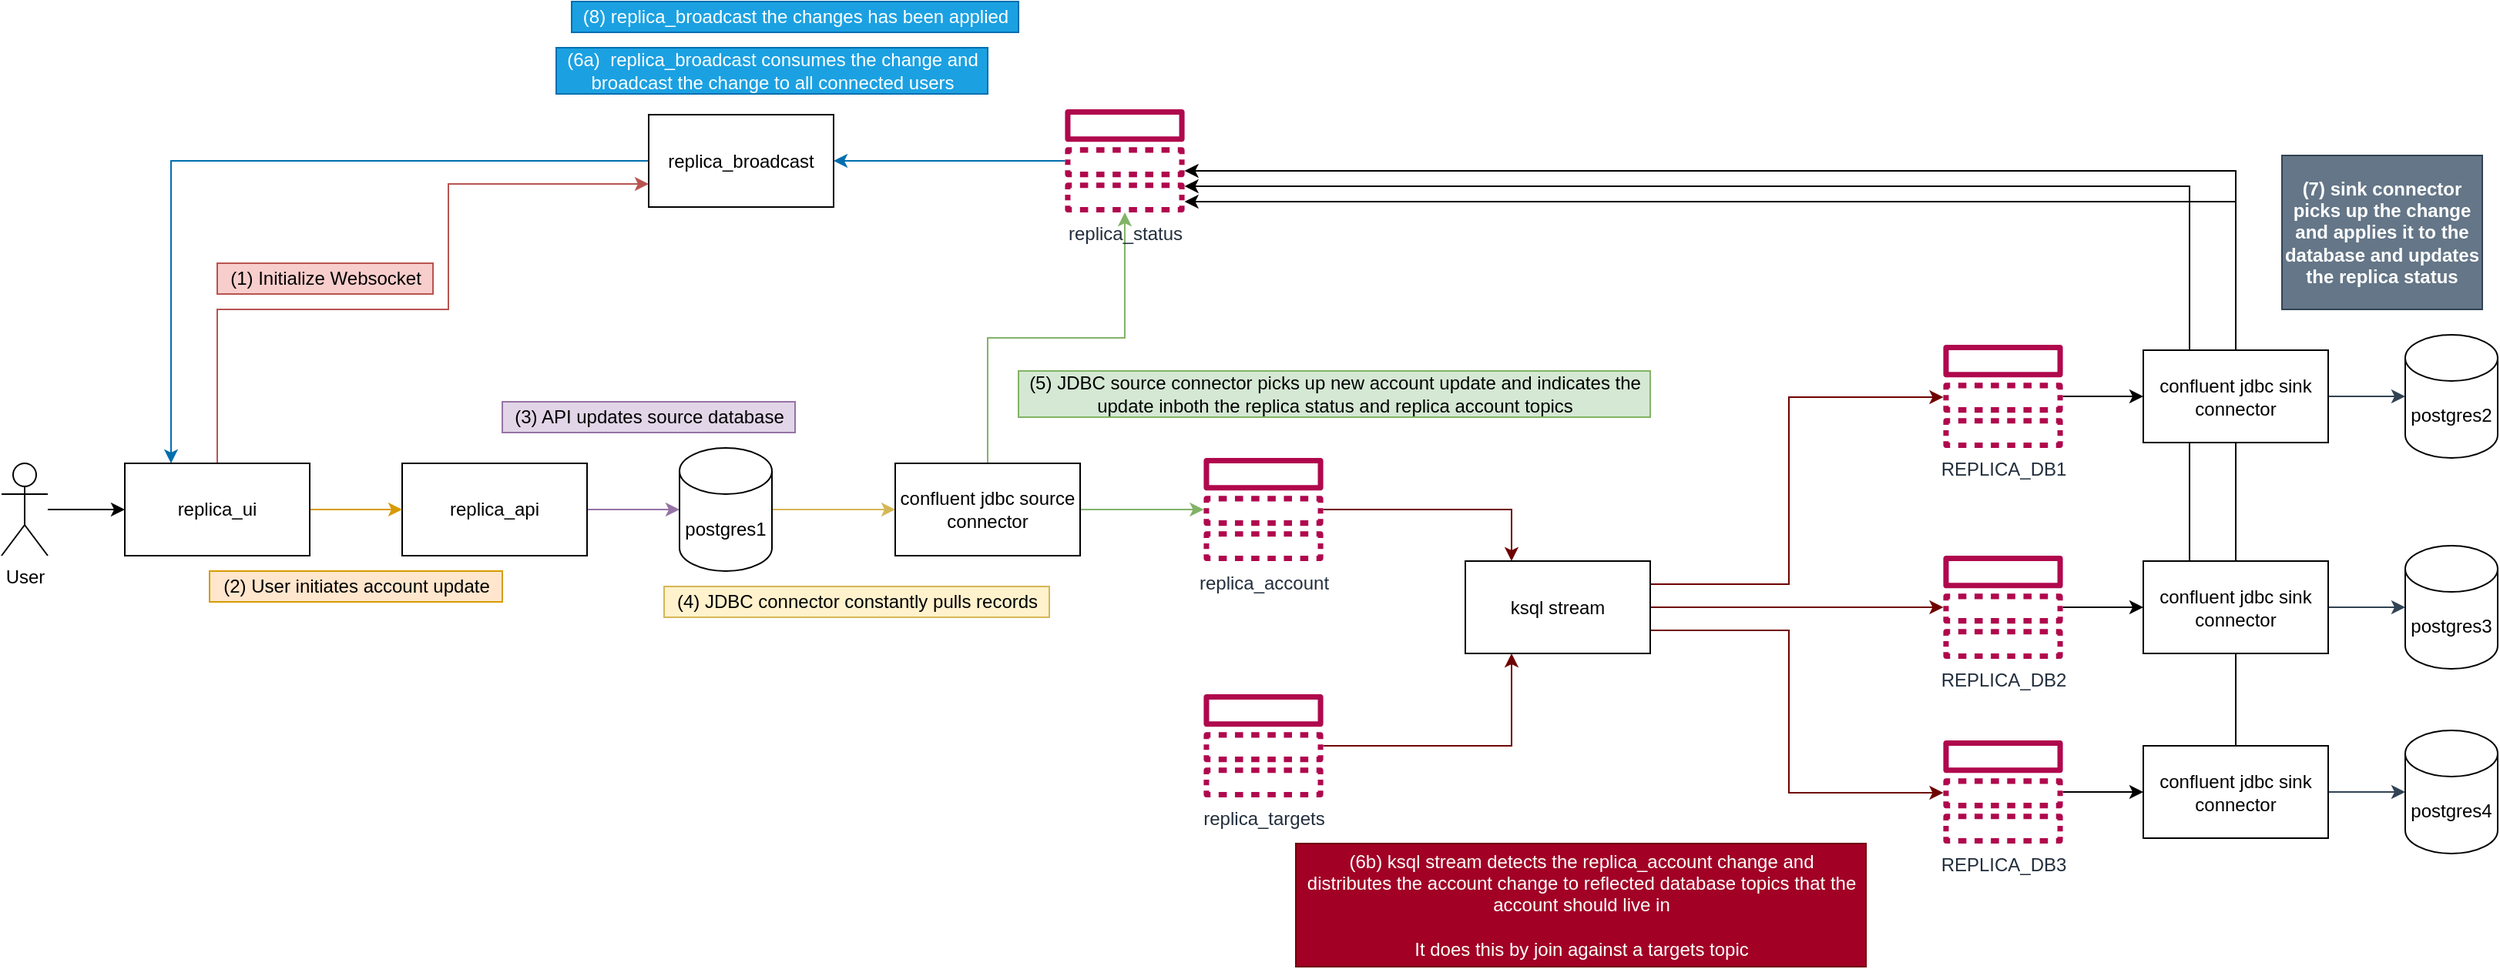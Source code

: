 <mxfile version="16.2.2" type="device"><diagram id="prkRu2CLus7RfYiBp4sP" name="Page-1"><mxGraphModel dx="2912" dy="846" grid="1" gridSize="10" guides="1" tooltips="1" connect="1" arrows="1" fold="1" page="1" pageScale="1" pageWidth="850" pageHeight="1100" math="0" shadow="0"><root><mxCell id="0"/><mxCell id="1" parent="0"/><mxCell id="dwrTQfflx97QwlbGpE-b-5" style="edgeStyle=orthogonalEdgeStyle;rounded=0;orthogonalLoop=1;jettySize=auto;html=1;entryX=0;entryY=0.5;entryDx=0;entryDy=0;entryPerimeter=0;fillColor=#e1d5e7;strokeColor=#9673a6;" parent="1" source="dwrTQfflx97QwlbGpE-b-1" target="dwrTQfflx97QwlbGpE-b-4" edge="1"><mxGeometry relative="1" as="geometry"/></mxCell><mxCell id="dwrTQfflx97QwlbGpE-b-1" value="replica_api" style="rounded=0;whiteSpace=wrap;html=1;" parent="1" vertex="1"><mxGeometry x="20" y="360" width="120" height="60" as="geometry"/></mxCell><mxCell id="dwrTQfflx97QwlbGpE-b-17" style="edgeStyle=orthogonalEdgeStyle;rounded=0;orthogonalLoop=1;jettySize=auto;html=1;entryX=0;entryY=0.5;entryDx=0;entryDy=0;" parent="1" source="dwrTQfflx97QwlbGpE-b-2" target="dwrTQfflx97QwlbGpE-b-16" edge="1"><mxGeometry relative="1" as="geometry"/></mxCell><mxCell id="dwrTQfflx97QwlbGpE-b-2" value="User" style="shape=umlActor;verticalLabelPosition=bottom;verticalAlign=top;html=1;outlineConnect=0;" parent="1" vertex="1"><mxGeometry x="-240" y="360" width="30" height="60" as="geometry"/></mxCell><mxCell id="dwrTQfflx97QwlbGpE-b-7" style="edgeStyle=orthogonalEdgeStyle;rounded=0;orthogonalLoop=1;jettySize=auto;html=1;entryX=0;entryY=0.5;entryDx=0;entryDy=0;fillColor=#fff2cc;strokeColor=#d6b656;" parent="1" source="dwrTQfflx97QwlbGpE-b-4" target="dwrTQfflx97QwlbGpE-b-6" edge="1"><mxGeometry relative="1" as="geometry"/></mxCell><mxCell id="dwrTQfflx97QwlbGpE-b-4" value="postgres1" style="shape=cylinder3;whiteSpace=wrap;html=1;boundedLbl=1;backgroundOutline=1;size=15;" parent="1" vertex="1"><mxGeometry x="200" y="350" width="60" height="80" as="geometry"/></mxCell><mxCell id="dwrTQfflx97QwlbGpE-b-12" style="edgeStyle=orthogonalEdgeStyle;rounded=0;orthogonalLoop=1;jettySize=auto;html=1;exitX=0.5;exitY=0;exitDx=0;exitDy=0;fillColor=#d5e8d4;strokeColor=#82b366;" parent="1" source="dwrTQfflx97QwlbGpE-b-6" target="dwrTQfflx97QwlbGpE-b-9" edge="1"><mxGeometry relative="1" as="geometry"/></mxCell><mxCell id="dwrTQfflx97QwlbGpE-b-27" style="edgeStyle=orthogonalEdgeStyle;rounded=0;orthogonalLoop=1;jettySize=auto;html=1;fillColor=#d5e8d4;strokeColor=#82b366;" parent="1" source="dwrTQfflx97QwlbGpE-b-6" target="dwrTQfflx97QwlbGpE-b-26" edge="1"><mxGeometry relative="1" as="geometry"/></mxCell><mxCell id="dwrTQfflx97QwlbGpE-b-6" value="confluent jdbc source connector" style="rounded=0;whiteSpace=wrap;html=1;" parent="1" vertex="1"><mxGeometry x="340" y="360" width="120" height="60" as="geometry"/></mxCell><mxCell id="dwrTQfflx97QwlbGpE-b-14" style="edgeStyle=orthogonalEdgeStyle;rounded=0;orthogonalLoop=1;jettySize=auto;html=1;entryX=1;entryY=0.5;entryDx=0;entryDy=0;fillColor=#1ba1e2;strokeColor=#006EAF;" parent="1" source="dwrTQfflx97QwlbGpE-b-9" target="dwrTQfflx97QwlbGpE-b-13" edge="1"><mxGeometry relative="1" as="geometry"/></mxCell><mxCell id="dwrTQfflx97QwlbGpE-b-9" value="replica_status" style="sketch=0;outlineConnect=0;fontColor=#232F3E;gradientColor=none;fillColor=#B0084D;strokeColor=none;dashed=0;verticalLabelPosition=bottom;verticalAlign=top;align=center;html=1;fontSize=12;fontStyle=0;aspect=fixed;pointerEvents=1;shape=mxgraph.aws4.topic;" parent="1" vertex="1"><mxGeometry x="450" y="130" width="78" height="67" as="geometry"/></mxCell><mxCell id="dwrTQfflx97QwlbGpE-b-20" style="edgeStyle=orthogonalEdgeStyle;rounded=0;orthogonalLoop=1;jettySize=auto;html=1;entryX=0.25;entryY=0;entryDx=0;entryDy=0;fillColor=#1ba1e2;strokeColor=#006EAF;" parent="1" source="dwrTQfflx97QwlbGpE-b-13" target="dwrTQfflx97QwlbGpE-b-16" edge="1"><mxGeometry relative="1" as="geometry"/></mxCell><mxCell id="dwrTQfflx97QwlbGpE-b-13" value="replica_broadcast" style="rounded=0;whiteSpace=wrap;html=1;" parent="1" vertex="1"><mxGeometry x="180" y="133.5" width="120" height="60" as="geometry"/></mxCell><mxCell id="dwrTQfflx97QwlbGpE-b-18" style="edgeStyle=orthogonalEdgeStyle;rounded=0;orthogonalLoop=1;jettySize=auto;html=1;entryX=0;entryY=0.5;entryDx=0;entryDy=0;fillColor=#ffe6cc;strokeColor=#d79b00;" parent="1" source="dwrTQfflx97QwlbGpE-b-16" target="dwrTQfflx97QwlbGpE-b-1" edge="1"><mxGeometry relative="1" as="geometry"/></mxCell><mxCell id="dwrTQfflx97QwlbGpE-b-19" style="edgeStyle=orthogonalEdgeStyle;rounded=0;orthogonalLoop=1;jettySize=auto;html=1;exitX=0.5;exitY=0;exitDx=0;exitDy=0;entryX=0;entryY=0.75;entryDx=0;entryDy=0;fillColor=#f8cecc;strokeColor=#b85450;" parent="1" source="dwrTQfflx97QwlbGpE-b-16" target="dwrTQfflx97QwlbGpE-b-13" edge="1"><mxGeometry relative="1" as="geometry"><Array as="points"><mxPoint x="-100" y="260"/><mxPoint x="50" y="260"/><mxPoint x="50" y="179"/></Array></mxGeometry></mxCell><mxCell id="dwrTQfflx97QwlbGpE-b-16" value="replica_ui" style="rounded=0;whiteSpace=wrap;html=1;" parent="1" vertex="1"><mxGeometry x="-160" y="360" width="120" height="60" as="geometry"/></mxCell><mxCell id="dwrTQfflx97QwlbGpE-b-21" value="(1) Initialize Websocket" style="text;html=1;align=center;verticalAlign=middle;resizable=0;points=[];autosize=1;strokeColor=#b85450;fillColor=#f8cecc;" parent="1" vertex="1"><mxGeometry x="-100" y="230" width="140" height="20" as="geometry"/></mxCell><mxCell id="dwrTQfflx97QwlbGpE-b-22" value="(2) User initiates account update" style="text;html=1;align=center;verticalAlign=middle;resizable=0;points=[];autosize=1;strokeColor=#d79b00;fillColor=#ffe6cc;" parent="1" vertex="1"><mxGeometry x="-105" y="430" width="190" height="20" as="geometry"/></mxCell><mxCell id="dwrTQfflx97QwlbGpE-b-23" value="(3) API updates source database" style="text;html=1;align=center;verticalAlign=middle;resizable=0;points=[];autosize=1;strokeColor=#9673a6;fillColor=#e1d5e7;" parent="1" vertex="1"><mxGeometry x="85" y="320" width="190" height="20" as="geometry"/></mxCell><mxCell id="dwrTQfflx97QwlbGpE-b-24" value="(4) JDBC connector constantly pulls records" style="text;html=1;align=center;verticalAlign=middle;resizable=0;points=[];autosize=1;strokeColor=#d6b656;fillColor=#fff2cc;" parent="1" vertex="1"><mxGeometry x="190" y="440" width="250" height="20" as="geometry"/></mxCell><mxCell id="dwrTQfflx97QwlbGpE-b-25" value="(5) JDBC source connector picks up new account update and indicates the &lt;br&gt;update inboth the replica status and replica account topics" style="text;html=1;align=center;verticalAlign=middle;resizable=0;points=[];autosize=1;strokeColor=#82b366;fillColor=#d5e8d4;" parent="1" vertex="1"><mxGeometry x="420" y="300" width="410" height="30" as="geometry"/></mxCell><mxCell id="dwrTQfflx97QwlbGpE-b-32" style="edgeStyle=orthogonalEdgeStyle;rounded=0;orthogonalLoop=1;jettySize=auto;html=1;entryX=0.25;entryY=0;entryDx=0;entryDy=0;fillColor=#a20025;strokeColor=#6F0000;" parent="1" source="dwrTQfflx97QwlbGpE-b-26" target="dwrTQfflx97QwlbGpE-b-29" edge="1"><mxGeometry relative="1" as="geometry"/></mxCell><mxCell id="dwrTQfflx97QwlbGpE-b-26" value="replica_account" style="sketch=0;outlineConnect=0;fontColor=#232F3E;gradientColor=none;fillColor=#B0084D;strokeColor=none;dashed=0;verticalLabelPosition=bottom;verticalAlign=top;align=center;html=1;fontSize=12;fontStyle=0;aspect=fixed;pointerEvents=1;shape=mxgraph.aws4.topic;" parent="1" vertex="1"><mxGeometry x="540" y="356.5" width="78" height="67" as="geometry"/></mxCell><mxCell id="dwrTQfflx97QwlbGpE-b-28" value="(6a)&amp;nbsp; replica_broadcast consumes the change and &lt;br&gt;broadcast the change to all connected users" style="text;html=1;align=center;verticalAlign=middle;resizable=0;points=[];autosize=1;strokeColor=#006EAF;fillColor=#1ba1e2;fontColor=#ffffff;" parent="1" vertex="1"><mxGeometry x="120" y="90" width="280" height="30" as="geometry"/></mxCell><mxCell id="dwrTQfflx97QwlbGpE-b-38" style="edgeStyle=orthogonalEdgeStyle;rounded=0;orthogonalLoop=1;jettySize=auto;html=1;exitX=1;exitY=0.25;exitDx=0;exitDy=0;fillColor=#a20025;strokeColor=#6F0000;" parent="1" source="dwrTQfflx97QwlbGpE-b-29" target="dwrTQfflx97QwlbGpE-b-33" edge="1"><mxGeometry relative="1" as="geometry"><Array as="points"><mxPoint x="920" y="439"/><mxPoint x="920" y="317"/></Array></mxGeometry></mxCell><mxCell id="dwrTQfflx97QwlbGpE-b-39" style="edgeStyle=orthogonalEdgeStyle;rounded=0;orthogonalLoop=1;jettySize=auto;html=1;fillColor=#a20025;strokeColor=#6F0000;" parent="1" source="dwrTQfflx97QwlbGpE-b-29" target="dwrTQfflx97QwlbGpE-b-34" edge="1"><mxGeometry relative="1" as="geometry"/></mxCell><mxCell id="dwrTQfflx97QwlbGpE-b-40" style="edgeStyle=orthogonalEdgeStyle;rounded=0;orthogonalLoop=1;jettySize=auto;html=1;exitX=1;exitY=0.75;exitDx=0;exitDy=0;fillColor=#a20025;strokeColor=#6F0000;" parent="1" source="dwrTQfflx97QwlbGpE-b-29" target="dwrTQfflx97QwlbGpE-b-36" edge="1"><mxGeometry relative="1" as="geometry"><Array as="points"><mxPoint x="920" y="469"/><mxPoint x="920" y="574"/></Array></mxGeometry></mxCell><mxCell id="dwrTQfflx97QwlbGpE-b-29" value="ksql stream" style="rounded=0;whiteSpace=wrap;html=1;" parent="1" vertex="1"><mxGeometry x="710" y="423.5" width="120" height="60" as="geometry"/></mxCell><mxCell id="dwrTQfflx97QwlbGpE-b-31" style="edgeStyle=orthogonalEdgeStyle;rounded=0;orthogonalLoop=1;jettySize=auto;html=1;entryX=0.25;entryY=1;entryDx=0;entryDy=0;fillColor=#a20025;strokeColor=#6F0000;" parent="1" source="dwrTQfflx97QwlbGpE-b-30" target="dwrTQfflx97QwlbGpE-b-29" edge="1"><mxGeometry relative="1" as="geometry"/></mxCell><mxCell id="dwrTQfflx97QwlbGpE-b-30" value="replica_targets" style="sketch=0;outlineConnect=0;fontColor=#232F3E;gradientColor=none;fillColor=#B0084D;strokeColor=none;dashed=0;verticalLabelPosition=bottom;verticalAlign=top;align=center;html=1;fontSize=12;fontStyle=0;aspect=fixed;pointerEvents=1;shape=mxgraph.aws4.topic;" parent="1" vertex="1"><mxGeometry x="540" y="510" width="78" height="67" as="geometry"/></mxCell><mxCell id="dwrTQfflx97QwlbGpE-b-56" style="edgeStyle=orthogonalEdgeStyle;rounded=0;orthogonalLoop=1;jettySize=auto;html=1;entryX=0;entryY=0.5;entryDx=0;entryDy=0;" parent="1" source="dwrTQfflx97QwlbGpE-b-33" target="dwrTQfflx97QwlbGpE-b-48" edge="1"><mxGeometry relative="1" as="geometry"/></mxCell><mxCell id="dwrTQfflx97QwlbGpE-b-33" value="REPLICA_DB1" style="sketch=0;outlineConnect=0;fontColor=#232F3E;gradientColor=none;fillColor=#B0084D;strokeColor=none;dashed=0;verticalLabelPosition=bottom;verticalAlign=top;align=center;html=1;fontSize=12;fontStyle=0;aspect=fixed;pointerEvents=1;shape=mxgraph.aws4.topic;" parent="1" vertex="1"><mxGeometry x="1020" y="283" width="78" height="67" as="geometry"/></mxCell><mxCell id="dwrTQfflx97QwlbGpE-b-54" style="edgeStyle=orthogonalEdgeStyle;rounded=0;orthogonalLoop=1;jettySize=auto;html=1;" parent="1" source="dwrTQfflx97QwlbGpE-b-34" target="dwrTQfflx97QwlbGpE-b-49" edge="1"><mxGeometry relative="1" as="geometry"/></mxCell><mxCell id="dwrTQfflx97QwlbGpE-b-34" value="REPLICA_DB2" style="sketch=0;outlineConnect=0;fontColor=#232F3E;gradientColor=none;fillColor=#B0084D;strokeColor=none;dashed=0;verticalLabelPosition=bottom;verticalAlign=top;align=center;html=1;fontSize=12;fontStyle=0;aspect=fixed;pointerEvents=1;shape=mxgraph.aws4.topic;" parent="1" vertex="1"><mxGeometry x="1020" y="420" width="78" height="67" as="geometry"/></mxCell><mxCell id="dwrTQfflx97QwlbGpE-b-51" style="edgeStyle=orthogonalEdgeStyle;rounded=0;orthogonalLoop=1;jettySize=auto;html=1;" parent="1" source="dwrTQfflx97QwlbGpE-b-36" target="dwrTQfflx97QwlbGpE-b-50" edge="1"><mxGeometry relative="1" as="geometry"/></mxCell><mxCell id="dwrTQfflx97QwlbGpE-b-36" value="REPLICA_DB3" style="sketch=0;outlineConnect=0;fontColor=#232F3E;gradientColor=none;fillColor=#B0084D;strokeColor=none;dashed=0;verticalLabelPosition=bottom;verticalAlign=top;align=center;html=1;fontSize=12;fontStyle=0;aspect=fixed;pointerEvents=1;shape=mxgraph.aws4.topic;" parent="1" vertex="1"><mxGeometry x="1020" y="540" width="78" height="67" as="geometry"/></mxCell><mxCell id="dwrTQfflx97QwlbGpE-b-41" value="postgres2" style="shape=cylinder3;whiteSpace=wrap;html=1;boundedLbl=1;backgroundOutline=1;size=15;" parent="1" vertex="1"><mxGeometry x="1320" y="276.5" width="60" height="80" as="geometry"/></mxCell><mxCell id="dwrTQfflx97QwlbGpE-b-42" value="postgres3" style="shape=cylinder3;whiteSpace=wrap;html=1;boundedLbl=1;backgroundOutline=1;size=15;" parent="1" vertex="1"><mxGeometry x="1320" y="413.5" width="60" height="80" as="geometry"/></mxCell><mxCell id="dwrTQfflx97QwlbGpE-b-43" value="postgres4" style="shape=cylinder3;whiteSpace=wrap;html=1;boundedLbl=1;backgroundOutline=1;size=15;" parent="1" vertex="1"><mxGeometry x="1320" y="533.5" width="60" height="80" as="geometry"/></mxCell><mxCell id="dwrTQfflx97QwlbGpE-b-47" value="(6b) ksql stream detects the replica_account change and &lt;br&gt;distributes the account change to reflected database topics that the &lt;br&gt;account should live in&lt;br&gt;&lt;br&gt;It does this by join against a targets topic" style="text;html=1;align=center;verticalAlign=middle;resizable=0;points=[];autosize=1;strokeColor=#6F0000;fillColor=#a20025;fontColor=#ffffff;" parent="1" vertex="1"><mxGeometry x="600" y="607" width="370" height="80" as="geometry"/></mxCell><mxCell id="dwrTQfflx97QwlbGpE-b-55" style="edgeStyle=orthogonalEdgeStyle;rounded=0;orthogonalLoop=1;jettySize=auto;html=1;fillColor=#647687;strokeColor=#314354;" parent="1" source="dwrTQfflx97QwlbGpE-b-48" target="dwrTQfflx97QwlbGpE-b-41" edge="1"><mxGeometry relative="1" as="geometry"/></mxCell><mxCell id="dwrTQfflx97QwlbGpE-b-59" style="edgeStyle=orthogonalEdgeStyle;rounded=0;orthogonalLoop=1;jettySize=auto;html=1;exitX=0.5;exitY=0;exitDx=0;exitDy=0;" parent="1" source="dwrTQfflx97QwlbGpE-b-48" target="dwrTQfflx97QwlbGpE-b-9" edge="1"><mxGeometry relative="1" as="geometry"><Array as="points"><mxPoint x="1210" y="170"/></Array></mxGeometry></mxCell><mxCell id="dwrTQfflx97QwlbGpE-b-53" style="edgeStyle=orthogonalEdgeStyle;rounded=0;orthogonalLoop=1;jettySize=auto;html=1;fillColor=#647687;strokeColor=#314354;" parent="1" source="dwrTQfflx97QwlbGpE-b-49" target="dwrTQfflx97QwlbGpE-b-42" edge="1"><mxGeometry relative="1" as="geometry"/></mxCell><mxCell id="dwrTQfflx97QwlbGpE-b-60" style="edgeStyle=orthogonalEdgeStyle;rounded=0;orthogonalLoop=1;jettySize=auto;html=1;exitX=0.25;exitY=0;exitDx=0;exitDy=0;" parent="1" source="dwrTQfflx97QwlbGpE-b-49" target="dwrTQfflx97QwlbGpE-b-9" edge="1"><mxGeometry relative="1" as="geometry"><Array as="points"><mxPoint x="1180" y="180"/></Array></mxGeometry></mxCell><mxCell id="dwrTQfflx97QwlbGpE-b-52" style="edgeStyle=orthogonalEdgeStyle;rounded=0;orthogonalLoop=1;jettySize=auto;html=1;fillColor=#647687;strokeColor=#314354;" parent="1" source="dwrTQfflx97QwlbGpE-b-50" target="dwrTQfflx97QwlbGpE-b-43" edge="1"><mxGeometry relative="1" as="geometry"/></mxCell><mxCell id="dwrTQfflx97QwlbGpE-b-61" style="edgeStyle=orthogonalEdgeStyle;rounded=0;orthogonalLoop=1;jettySize=auto;html=1;" parent="1" source="dwrTQfflx97QwlbGpE-b-50" target="dwrTQfflx97QwlbGpE-b-9" edge="1"><mxGeometry relative="1" as="geometry"><Array as="points"><mxPoint x="1210" y="190"/></Array></mxGeometry></mxCell><mxCell id="dwrTQfflx97QwlbGpE-b-50" value="confluent jdbc sink connector" style="rounded=0;whiteSpace=wrap;html=1;" parent="1" vertex="1"><mxGeometry x="1150" y="543.5" width="120" height="60" as="geometry"/></mxCell><mxCell id="dwrTQfflx97QwlbGpE-b-57" value="(7) sink connector picks up the change and applies it to the database and updates the replica status" style="rounded=0;whiteSpace=wrap;html=1;fillColor=#647687;fontColor=#ffffff;strokeColor=#314354;fontStyle=1" parent="1" vertex="1"><mxGeometry x="1240" y="160" width="130" height="100" as="geometry"/></mxCell><mxCell id="dwrTQfflx97QwlbGpE-b-48" value="confluent jdbc sink connector" style="rounded=0;whiteSpace=wrap;html=1;" parent="1" vertex="1"><mxGeometry x="1150" y="286.5" width="120" height="60" as="geometry"/></mxCell><mxCell id="dwrTQfflx97QwlbGpE-b-49" value="confluent jdbc sink connector" style="rounded=0;whiteSpace=wrap;html=1;" parent="1" vertex="1"><mxGeometry x="1150" y="423.5" width="120" height="60" as="geometry"/></mxCell><mxCell id="dwrTQfflx97QwlbGpE-b-62" value="(8) replica_broadcast the changes has been applied" style="text;html=1;align=center;verticalAlign=middle;resizable=0;points=[];autosize=1;strokeColor=#006EAF;fillColor=#1ba1e2;fontColor=#ffffff;" parent="1" vertex="1"><mxGeometry x="130" y="60" width="290" height="20" as="geometry"/></mxCell></root></mxGraphModel></diagram></mxfile>